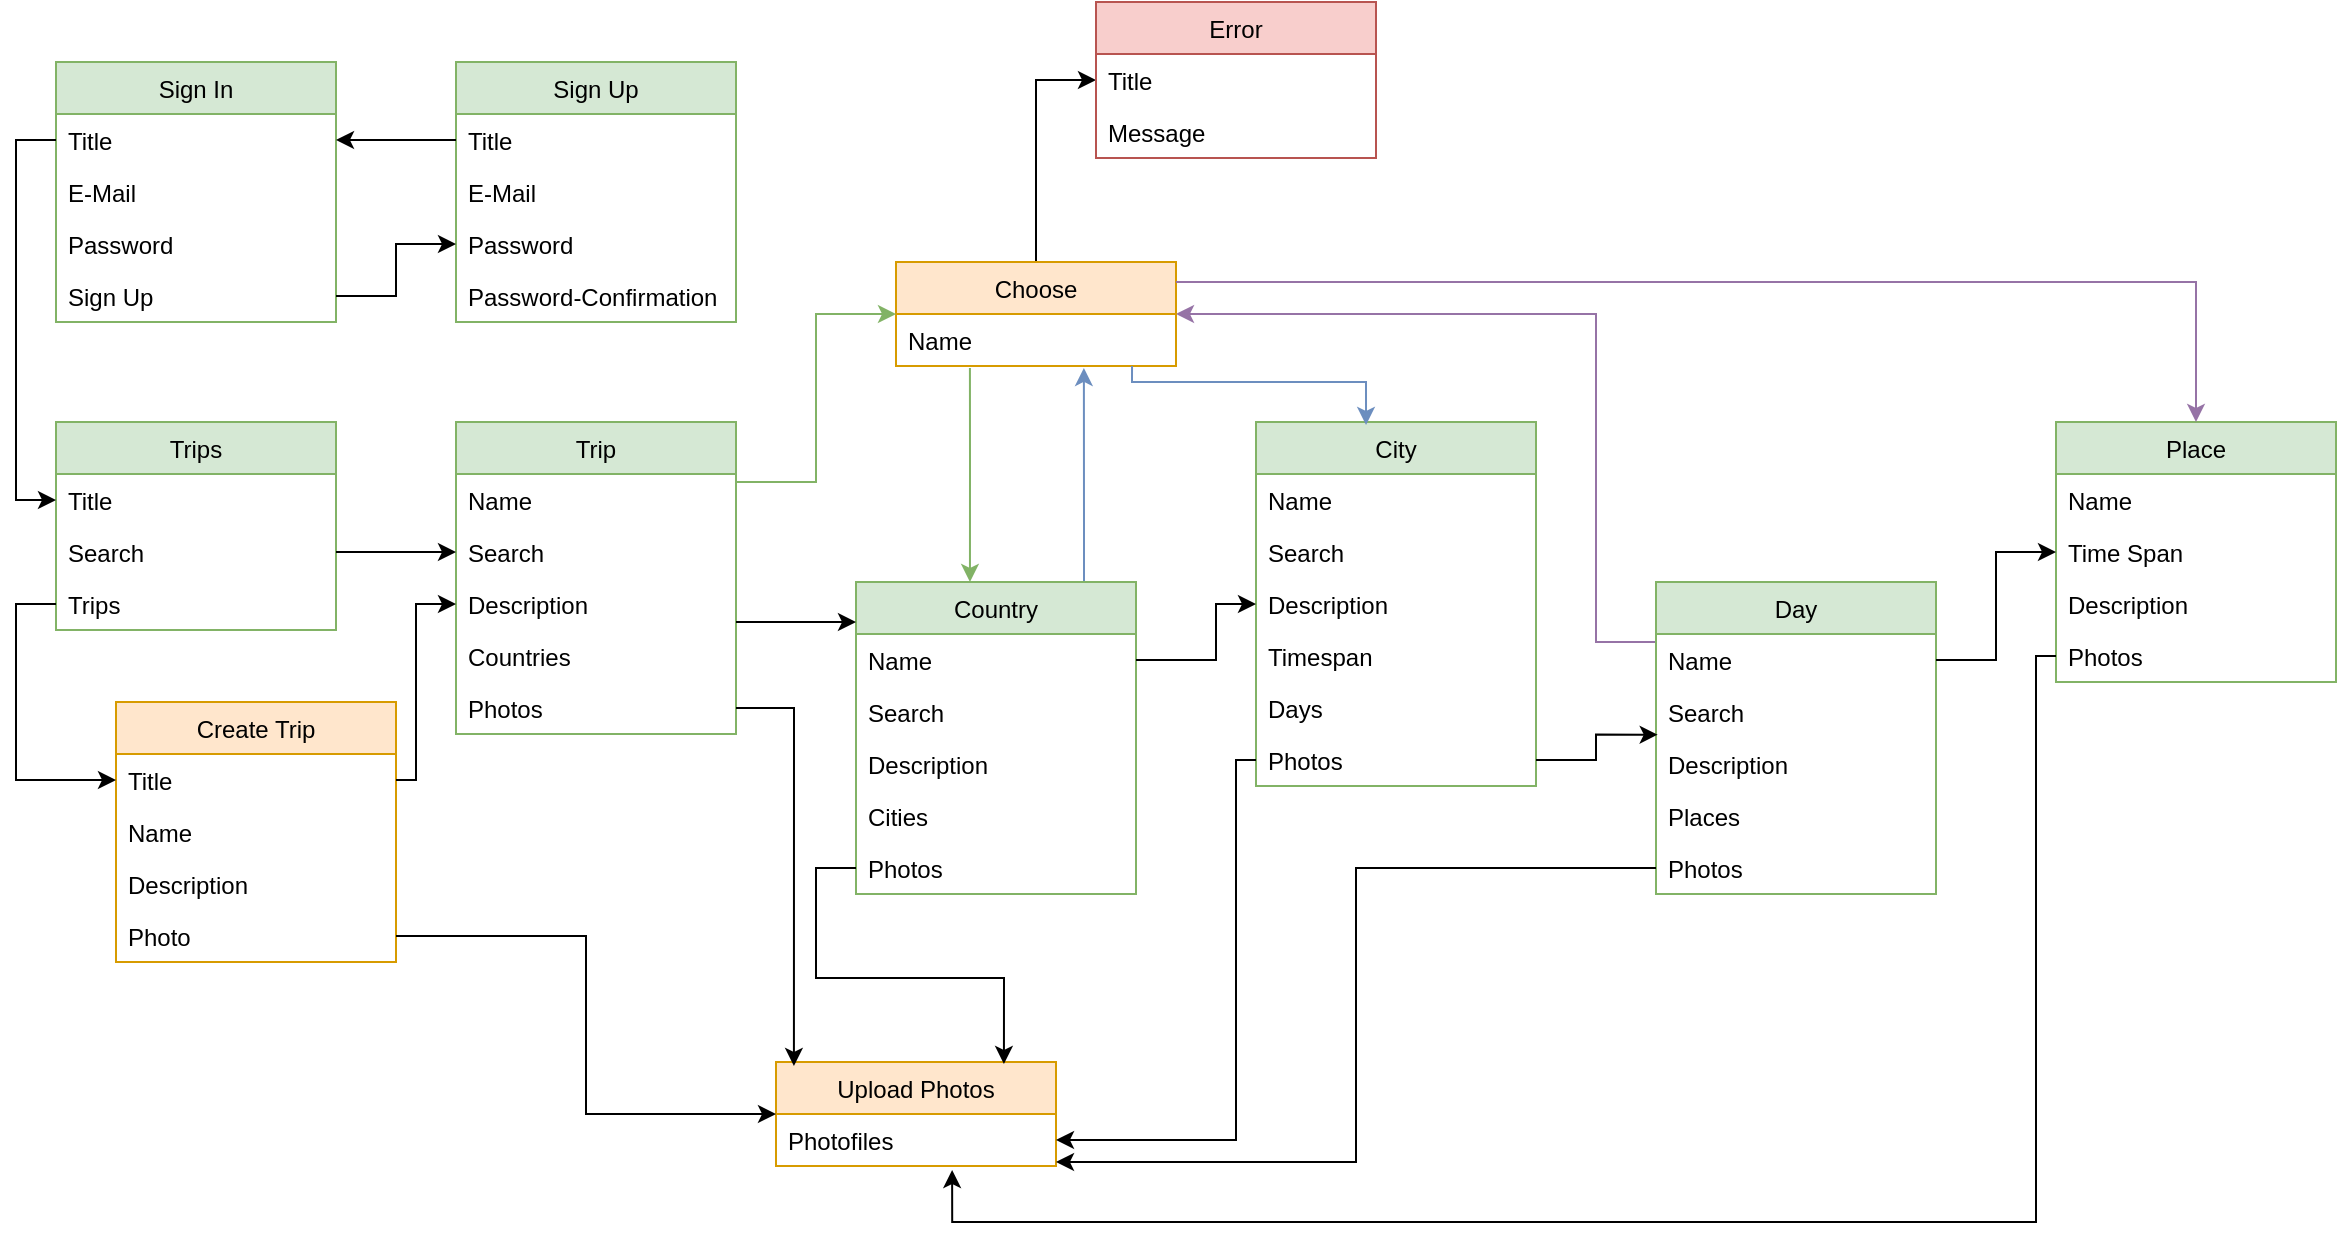 <mxfile version="14.7.6" type="device"><diagram id="O8eqe8KJaSadF7v_L-NF" name="Page-1"><mxGraphModel dx="1562" dy="1812" grid="1" gridSize="10" guides="1" tooltips="1" connect="1" arrows="1" fold="1" page="1" pageScale="1" pageWidth="827" pageHeight="1169" math="0" shadow="0"><root><mxCell id="0"/><mxCell id="1" parent="0"/><mxCell id="VQYSrk5Lv2G7GC4PBUln-1" value="Trips" style="swimlane;fontStyle=0;childLayout=stackLayout;horizontal=1;startSize=26;fillColor=#d5e8d4;horizontalStack=0;resizeParent=1;resizeParentMax=0;resizeLast=0;collapsible=1;marginBottom=0;strokeColor=#82b366;" parent="1" vertex="1"><mxGeometry x="40" y="120" width="140" height="104" as="geometry"/></mxCell><mxCell id="VQYSrk5Lv2G7GC4PBUln-2" value="Title" style="text;strokeColor=none;fillColor=none;align=left;verticalAlign=top;spacingLeft=4;spacingRight=4;overflow=hidden;rotatable=0;points=[[0,0.5],[1,0.5]];portConstraint=eastwest;" parent="VQYSrk5Lv2G7GC4PBUln-1" vertex="1"><mxGeometry y="26" width="140" height="26" as="geometry"/></mxCell><mxCell id="VQYSrk5Lv2G7GC4PBUln-3" value="Search" style="text;strokeColor=none;fillColor=none;align=left;verticalAlign=top;spacingLeft=4;spacingRight=4;overflow=hidden;rotatable=0;points=[[0,0.5],[1,0.5]];portConstraint=eastwest;" parent="VQYSrk5Lv2G7GC4PBUln-1" vertex="1"><mxGeometry y="52" width="140" height="26" as="geometry"/></mxCell><mxCell id="VQYSrk5Lv2G7GC4PBUln-4" value="Trips" style="text;strokeColor=none;fillColor=none;align=left;verticalAlign=top;spacingLeft=4;spacingRight=4;overflow=hidden;rotatable=0;points=[[0,0.5],[1,0.5]];portConstraint=eastwest;" parent="VQYSrk5Lv2G7GC4PBUln-1" vertex="1"><mxGeometry y="78" width="140" height="26" as="geometry"/></mxCell><mxCell id="VQYSrk5Lv2G7GC4PBUln-9" value="Trip" style="swimlane;fontStyle=0;childLayout=stackLayout;horizontal=1;startSize=26;fillColor=#d5e8d4;horizontalStack=0;resizeParent=1;resizeParentMax=0;resizeLast=0;collapsible=1;marginBottom=0;strokeColor=#82b366;" parent="1" vertex="1"><mxGeometry x="240" y="120" width="140" height="156" as="geometry"/></mxCell><mxCell id="VQYSrk5Lv2G7GC4PBUln-142" value="Name" style="text;strokeColor=none;fillColor=none;align=left;verticalAlign=top;spacingLeft=4;spacingRight=4;overflow=hidden;rotatable=0;points=[[0,0.5],[1,0.5]];portConstraint=eastwest;" parent="VQYSrk5Lv2G7GC4PBUln-9" vertex="1"><mxGeometry y="26" width="140" height="26" as="geometry"/></mxCell><mxCell id="VQYSrk5Lv2G7GC4PBUln-11" value="Search" style="text;strokeColor=none;fillColor=none;align=left;verticalAlign=top;spacingLeft=4;spacingRight=4;overflow=hidden;rotatable=0;points=[[0,0.5],[1,0.5]];portConstraint=eastwest;" parent="VQYSrk5Lv2G7GC4PBUln-9" vertex="1"><mxGeometry y="52" width="140" height="26" as="geometry"/></mxCell><mxCell id="VQYSrk5Lv2G7GC4PBUln-12" value="Description" style="text;strokeColor=none;fillColor=none;align=left;verticalAlign=top;spacingLeft=4;spacingRight=4;overflow=hidden;rotatable=0;points=[[0,0.5],[1,0.5]];portConstraint=eastwest;" parent="VQYSrk5Lv2G7GC4PBUln-9" vertex="1"><mxGeometry y="78" width="140" height="26" as="geometry"/></mxCell><mxCell id="VQYSrk5Lv2G7GC4PBUln-73" value="Countries" style="text;strokeColor=none;fillColor=none;align=left;verticalAlign=top;spacingLeft=4;spacingRight=4;overflow=hidden;rotatable=0;points=[[0,0.5],[1,0.5]];portConstraint=eastwest;" parent="VQYSrk5Lv2G7GC4PBUln-9" vertex="1"><mxGeometry y="104" width="140" height="26" as="geometry"/></mxCell><mxCell id="VQYSrk5Lv2G7GC4PBUln-78" value="Photos" style="text;strokeColor=none;fillColor=none;align=left;verticalAlign=top;spacingLeft=4;spacingRight=4;overflow=hidden;rotatable=0;points=[[0,0.5],[1,0.5]];portConstraint=eastwest;" parent="VQYSrk5Lv2G7GC4PBUln-9" vertex="1"><mxGeometry y="130" width="140" height="26" as="geometry"/></mxCell><mxCell id="7lUZ4NalbYV4j2MLfA84-51" style="edgeStyle=orthogonalEdgeStyle;rounded=0;orthogonalLoop=1;jettySize=auto;html=1;entryX=0.671;entryY=1.038;entryDx=0;entryDy=0;entryPerimeter=0;fillColor=#dae8fc;strokeColor=#6c8ebf;" edge="1" parent="1" source="VQYSrk5Lv2G7GC4PBUln-13" target="VQYSrk5Lv2G7GC4PBUln-136"><mxGeometry relative="1" as="geometry"><mxPoint x="553.94" y="118.988" as="targetPoint"/><Array as="points"><mxPoint x="554" y="170"/><mxPoint x="554" y="170"/></Array></mxGeometry></mxCell><mxCell id="VQYSrk5Lv2G7GC4PBUln-13" value="Country" style="swimlane;fontStyle=0;childLayout=stackLayout;horizontal=1;startSize=26;fillColor=#d5e8d4;horizontalStack=0;resizeParent=1;resizeParentMax=0;resizeLast=0;collapsible=1;marginBottom=0;strokeColor=#82b366;" parent="1" vertex="1"><mxGeometry x="440" y="200" width="140" height="156" as="geometry"/></mxCell><mxCell id="VQYSrk5Lv2G7GC4PBUln-14" value="Name" style="text;strokeColor=none;fillColor=none;align=left;verticalAlign=top;spacingLeft=4;spacingRight=4;overflow=hidden;rotatable=0;points=[[0,0.5],[1,0.5]];portConstraint=eastwest;" parent="VQYSrk5Lv2G7GC4PBUln-13" vertex="1"><mxGeometry y="26" width="140" height="26" as="geometry"/></mxCell><mxCell id="VQYSrk5Lv2G7GC4PBUln-15" value="Search" style="text;strokeColor=none;fillColor=none;align=left;verticalAlign=top;spacingLeft=4;spacingRight=4;overflow=hidden;rotatable=0;points=[[0,0.5],[1,0.5]];portConstraint=eastwest;" parent="VQYSrk5Lv2G7GC4PBUln-13" vertex="1"><mxGeometry y="52" width="140" height="26" as="geometry"/></mxCell><mxCell id="VQYSrk5Lv2G7GC4PBUln-16" value="Description" style="text;strokeColor=none;fillColor=none;align=left;verticalAlign=top;spacingLeft=4;spacingRight=4;overflow=hidden;rotatable=0;points=[[0,0.5],[1,0.5]];portConstraint=eastwest;" parent="VQYSrk5Lv2G7GC4PBUln-13" vertex="1"><mxGeometry y="78" width="140" height="26" as="geometry"/></mxCell><mxCell id="VQYSrk5Lv2G7GC4PBUln-18" value="Cities" style="text;strokeColor=none;fillColor=none;align=left;verticalAlign=top;spacingLeft=4;spacingRight=4;overflow=hidden;rotatable=0;points=[[0,0.5],[1,0.5]];portConstraint=eastwest;" parent="VQYSrk5Lv2G7GC4PBUln-13" vertex="1"><mxGeometry y="104" width="140" height="26" as="geometry"/></mxCell><mxCell id="VQYSrk5Lv2G7GC4PBUln-19" value="Photos" style="text;strokeColor=none;fillColor=none;align=left;verticalAlign=top;spacingLeft=4;spacingRight=4;overflow=hidden;rotatable=0;points=[[0,0.5],[1,0.5]];portConstraint=eastwest;" parent="VQYSrk5Lv2G7GC4PBUln-13" vertex="1"><mxGeometry y="130" width="140" height="26" as="geometry"/></mxCell><mxCell id="VQYSrk5Lv2G7GC4PBUln-20" value="City" style="swimlane;fontStyle=0;childLayout=stackLayout;horizontal=1;startSize=26;fillColor=#d5e8d4;horizontalStack=0;resizeParent=1;resizeParentMax=0;resizeLast=0;collapsible=1;marginBottom=0;strokeColor=#82b366;" parent="1" vertex="1"><mxGeometry x="640" y="120" width="140" height="182" as="geometry"/></mxCell><mxCell id="VQYSrk5Lv2G7GC4PBUln-21" value="Name" style="text;strokeColor=none;fillColor=none;align=left;verticalAlign=top;spacingLeft=4;spacingRight=4;overflow=hidden;rotatable=0;points=[[0,0.5],[1,0.5]];portConstraint=eastwest;" parent="VQYSrk5Lv2G7GC4PBUln-20" vertex="1"><mxGeometry y="26" width="140" height="26" as="geometry"/></mxCell><mxCell id="7lUZ4NalbYV4j2MLfA84-59" value="Search" style="text;strokeColor=none;fillColor=none;align=left;verticalAlign=top;spacingLeft=4;spacingRight=4;overflow=hidden;rotatable=0;points=[[0,0.5],[1,0.5]];portConstraint=eastwest;" vertex="1" parent="VQYSrk5Lv2G7GC4PBUln-20"><mxGeometry y="52" width="140" height="26" as="geometry"/></mxCell><mxCell id="VQYSrk5Lv2G7GC4PBUln-23" value="Description" style="text;strokeColor=none;fillColor=none;align=left;verticalAlign=top;spacingLeft=4;spacingRight=4;overflow=hidden;rotatable=0;points=[[0,0.5],[1,0.5]];portConstraint=eastwest;" parent="VQYSrk5Lv2G7GC4PBUln-20" vertex="1"><mxGeometry y="78" width="140" height="26" as="geometry"/></mxCell><mxCell id="7lUZ4NalbYV4j2MLfA84-56" value="Timespan" style="text;strokeColor=none;fillColor=none;align=left;verticalAlign=top;spacingLeft=4;spacingRight=4;overflow=hidden;rotatable=0;points=[[0,0.5],[1,0.5]];portConstraint=eastwest;" vertex="1" parent="VQYSrk5Lv2G7GC4PBUln-20"><mxGeometry y="104" width="140" height="26" as="geometry"/></mxCell><mxCell id="VQYSrk5Lv2G7GC4PBUln-24" value="Days" style="text;strokeColor=none;fillColor=none;align=left;verticalAlign=top;spacingLeft=4;spacingRight=4;overflow=hidden;rotatable=0;points=[[0,0.5],[1,0.5]];portConstraint=eastwest;" parent="VQYSrk5Lv2G7GC4PBUln-20" vertex="1"><mxGeometry y="130" width="140" height="26" as="geometry"/></mxCell><mxCell id="VQYSrk5Lv2G7GC4PBUln-25" value="Photos" style="text;strokeColor=none;fillColor=none;align=left;verticalAlign=top;spacingLeft=4;spacingRight=4;overflow=hidden;rotatable=0;points=[[0,0.5],[1,0.5]];portConstraint=eastwest;" parent="VQYSrk5Lv2G7GC4PBUln-20" vertex="1"><mxGeometry y="156" width="140" height="26" as="geometry"/></mxCell><mxCell id="7lUZ4NalbYV4j2MLfA84-52" style="edgeStyle=orthogonalEdgeStyle;rounded=0;orthogonalLoop=1;jettySize=auto;html=1;entryX=1;entryY=0.5;entryDx=0;entryDy=0;fillColor=#e1d5e7;strokeColor=#9673a6;" edge="1" parent="1" source="VQYSrk5Lv2G7GC4PBUln-26" target="VQYSrk5Lv2G7GC4PBUln-134"><mxGeometry relative="1" as="geometry"><Array as="points"><mxPoint x="810" y="230"/><mxPoint x="810" y="66"/></Array></mxGeometry></mxCell><mxCell id="VQYSrk5Lv2G7GC4PBUln-26" value="Day" style="swimlane;fontStyle=0;childLayout=stackLayout;horizontal=1;startSize=26;fillColor=#d5e8d4;horizontalStack=0;resizeParent=1;resizeParentMax=0;resizeLast=0;collapsible=1;marginBottom=0;strokeColor=#82b366;" parent="1" vertex="1"><mxGeometry x="840" y="200" width="140" height="156" as="geometry"/></mxCell><mxCell id="VQYSrk5Lv2G7GC4PBUln-27" value="Name" style="text;strokeColor=none;fillColor=none;align=left;verticalAlign=top;spacingLeft=4;spacingRight=4;overflow=hidden;rotatable=0;points=[[0,0.5],[1,0.5]];portConstraint=eastwest;" parent="VQYSrk5Lv2G7GC4PBUln-26" vertex="1"><mxGeometry y="26" width="140" height="26" as="geometry"/></mxCell><mxCell id="VQYSrk5Lv2G7GC4PBUln-28" value="Search" style="text;strokeColor=none;fillColor=none;align=left;verticalAlign=top;spacingLeft=4;spacingRight=4;overflow=hidden;rotatable=0;points=[[0,0.5],[1,0.5]];portConstraint=eastwest;" parent="VQYSrk5Lv2G7GC4PBUln-26" vertex="1"><mxGeometry y="52" width="140" height="26" as="geometry"/></mxCell><mxCell id="VQYSrk5Lv2G7GC4PBUln-29" value="Description" style="text;strokeColor=none;fillColor=none;align=left;verticalAlign=top;spacingLeft=4;spacingRight=4;overflow=hidden;rotatable=0;points=[[0,0.5],[1,0.5]];portConstraint=eastwest;" parent="VQYSrk5Lv2G7GC4PBUln-26" vertex="1"><mxGeometry y="78" width="140" height="26" as="geometry"/></mxCell><mxCell id="VQYSrk5Lv2G7GC4PBUln-30" value="Places" style="text;strokeColor=none;fillColor=none;align=left;verticalAlign=top;spacingLeft=4;spacingRight=4;overflow=hidden;rotatable=0;points=[[0,0.5],[1,0.5]];portConstraint=eastwest;" parent="VQYSrk5Lv2G7GC4PBUln-26" vertex="1"><mxGeometry y="104" width="140" height="26" as="geometry"/></mxCell><mxCell id="VQYSrk5Lv2G7GC4PBUln-31" value="Photos" style="text;strokeColor=none;fillColor=none;align=left;verticalAlign=top;spacingLeft=4;spacingRight=4;overflow=hidden;rotatable=0;points=[[0,0.5],[1,0.5]];portConstraint=eastwest;" parent="VQYSrk5Lv2G7GC4PBUln-26" vertex="1"><mxGeometry y="130" width="140" height="26" as="geometry"/></mxCell><mxCell id="VQYSrk5Lv2G7GC4PBUln-32" value="Place" style="swimlane;fontStyle=0;childLayout=stackLayout;horizontal=1;startSize=26;fillColor=#d5e8d4;horizontalStack=0;resizeParent=1;resizeParentMax=0;resizeLast=0;collapsible=1;marginBottom=0;strokeColor=#82b366;" parent="1" vertex="1"><mxGeometry x="1040" y="120" width="140" height="130" as="geometry"/></mxCell><mxCell id="VQYSrk5Lv2G7GC4PBUln-33" value="Name" style="text;strokeColor=none;fillColor=none;align=left;verticalAlign=top;spacingLeft=4;spacingRight=4;overflow=hidden;rotatable=0;points=[[0,0.5],[1,0.5]];portConstraint=eastwest;" parent="VQYSrk5Lv2G7GC4PBUln-32" vertex="1"><mxGeometry y="26" width="140" height="26" as="geometry"/></mxCell><mxCell id="VQYSrk5Lv2G7GC4PBUln-35" value="Time Span" style="text;strokeColor=none;fillColor=none;align=left;verticalAlign=top;spacingLeft=4;spacingRight=4;overflow=hidden;rotatable=0;points=[[0,0.5],[1,0.5]];portConstraint=eastwest;" parent="VQYSrk5Lv2G7GC4PBUln-32" vertex="1"><mxGeometry y="52" width="140" height="26" as="geometry"/></mxCell><mxCell id="VQYSrk5Lv2G7GC4PBUln-133" value="Description" style="text;strokeColor=none;fillColor=none;align=left;verticalAlign=top;spacingLeft=4;spacingRight=4;overflow=hidden;rotatable=0;points=[[0,0.5],[1,0.5]];portConstraint=eastwest;" parent="VQYSrk5Lv2G7GC4PBUln-32" vertex="1"><mxGeometry y="78" width="140" height="26" as="geometry"/></mxCell><mxCell id="VQYSrk5Lv2G7GC4PBUln-37" value="Photos" style="text;strokeColor=none;fillColor=none;align=left;verticalAlign=top;spacingLeft=4;spacingRight=4;overflow=hidden;rotatable=0;points=[[0,0.5],[1,0.5]];portConstraint=eastwest;" parent="VQYSrk5Lv2G7GC4PBUln-32" vertex="1"><mxGeometry y="104" width="140" height="26" as="geometry"/></mxCell><mxCell id="VQYSrk5Lv2G7GC4PBUln-101" value="Create Trip" style="swimlane;fontStyle=0;childLayout=stackLayout;horizontal=1;startSize=26;fillColor=#ffe6cc;horizontalStack=0;resizeParent=1;resizeParentMax=0;resizeLast=0;collapsible=1;marginBottom=0;strokeColor=#d79b00;" parent="1" vertex="1"><mxGeometry x="70" y="260" width="140" height="130" as="geometry"/></mxCell><mxCell id="VQYSrk5Lv2G7GC4PBUln-102" value="Title" style="text;strokeColor=none;fillColor=none;align=left;verticalAlign=top;spacingLeft=4;spacingRight=4;overflow=hidden;rotatable=0;points=[[0,0.5],[1,0.5]];portConstraint=eastwest;" parent="VQYSrk5Lv2G7GC4PBUln-101" vertex="1"><mxGeometry y="26" width="140" height="26" as="geometry"/></mxCell><mxCell id="VQYSrk5Lv2G7GC4PBUln-111" value="Name" style="text;strokeColor=none;fillColor=none;align=left;verticalAlign=top;spacingLeft=4;spacingRight=4;overflow=hidden;rotatable=0;points=[[0,0.5],[1,0.5]];portConstraint=eastwest;" parent="VQYSrk5Lv2G7GC4PBUln-101" vertex="1"><mxGeometry y="52" width="140" height="26" as="geometry"/></mxCell><mxCell id="VQYSrk5Lv2G7GC4PBUln-110" value="Description" style="text;strokeColor=none;fillColor=none;align=left;verticalAlign=top;spacingLeft=4;spacingRight=4;overflow=hidden;rotatable=0;points=[[0,0.5],[1,0.5]];portConstraint=eastwest;" parent="VQYSrk5Lv2G7GC4PBUln-101" vertex="1"><mxGeometry y="78" width="140" height="26" as="geometry"/></mxCell><mxCell id="TBsMLsaMeVMOtT-ZQGZ7-47" value="Photo" style="text;strokeColor=none;fillColor=none;align=left;verticalAlign=top;spacingLeft=4;spacingRight=4;overflow=hidden;rotatable=0;points=[[0,0.5],[1,0.5]];portConstraint=eastwest;" parent="VQYSrk5Lv2G7GC4PBUln-101" vertex="1"><mxGeometry y="104" width="140" height="26" as="geometry"/></mxCell><mxCell id="7lUZ4NalbYV4j2MLfA84-41" style="edgeStyle=orthogonalEdgeStyle;rounded=0;orthogonalLoop=1;jettySize=auto;html=1;entryX=0;entryY=0.5;entryDx=0;entryDy=0;" edge="1" parent="1" source="VQYSrk5Lv2G7GC4PBUln-134" target="7lUZ4NalbYV4j2MLfA84-13"><mxGeometry relative="1" as="geometry"/></mxCell><mxCell id="VQYSrk5Lv2G7GC4PBUln-134" value="Choose" style="swimlane;fontStyle=0;childLayout=stackLayout;horizontal=1;startSize=26;fillColor=#ffe6cc;horizontalStack=0;resizeParent=1;resizeParentMax=0;resizeLast=0;collapsible=1;marginBottom=0;strokeColor=#d79b00;" parent="1" vertex="1"><mxGeometry x="460" y="40" width="140" height="52" as="geometry"/></mxCell><mxCell id="VQYSrk5Lv2G7GC4PBUln-136" value="Name" style="text;strokeColor=none;fillColor=none;align=left;verticalAlign=top;spacingLeft=4;spacingRight=4;overflow=hidden;rotatable=0;points=[[0,0.5],[1,0.5]];portConstraint=eastwest;" parent="VQYSrk5Lv2G7GC4PBUln-134" vertex="1"><mxGeometry y="26" width="140" height="26" as="geometry"/></mxCell><mxCell id="VQYSrk5Lv2G7GC4PBUln-148" value="Upload Photos" style="swimlane;fontStyle=0;childLayout=stackLayout;horizontal=1;startSize=26;fillColor=#ffe6cc;horizontalStack=0;resizeParent=1;resizeParentMax=0;resizeLast=0;collapsible=1;marginBottom=0;strokeColor=#d79b00;" parent="1" vertex="1"><mxGeometry x="400" y="440" width="140" height="52" as="geometry"/></mxCell><mxCell id="VQYSrk5Lv2G7GC4PBUln-149" value="Photofiles" style="text;strokeColor=none;fillColor=none;align=left;verticalAlign=top;spacingLeft=4;spacingRight=4;overflow=hidden;rotatable=0;points=[[0,0.5],[1,0.5]];portConstraint=eastwest;" parent="VQYSrk5Lv2G7GC4PBUln-148" vertex="1"><mxGeometry y="26" width="140" height="26" as="geometry"/></mxCell><mxCell id="7lUZ4NalbYV4j2MLfA84-3" value="Sign In" style="swimlane;fontStyle=0;childLayout=stackLayout;horizontal=1;startSize=26;horizontalStack=0;resizeParent=1;resizeParentMax=0;resizeLast=0;collapsible=1;marginBottom=0;fillColor=#d5e8d4;strokeColor=#82b366;" vertex="1" parent="1"><mxGeometry x="40" y="-60" width="140" height="130" as="geometry"/></mxCell><mxCell id="7lUZ4NalbYV4j2MLfA84-4" value="Title" style="text;strokeColor=none;fillColor=none;align=left;verticalAlign=top;spacingLeft=4;spacingRight=4;overflow=hidden;rotatable=0;points=[[0,0.5],[1,0.5]];portConstraint=eastwest;" vertex="1" parent="7lUZ4NalbYV4j2MLfA84-3"><mxGeometry y="26" width="140" height="26" as="geometry"/></mxCell><mxCell id="7lUZ4NalbYV4j2MLfA84-5" value="E-Mail" style="text;strokeColor=none;fillColor=none;align=left;verticalAlign=top;spacingLeft=4;spacingRight=4;overflow=hidden;rotatable=0;points=[[0,0.5],[1,0.5]];portConstraint=eastwest;" vertex="1" parent="7lUZ4NalbYV4j2MLfA84-3"><mxGeometry y="52" width="140" height="26" as="geometry"/></mxCell><mxCell id="7lUZ4NalbYV4j2MLfA84-6" value="Password" style="text;strokeColor=none;fillColor=none;align=left;verticalAlign=top;spacingLeft=4;spacingRight=4;overflow=hidden;rotatable=0;points=[[0,0.5],[1,0.5]];portConstraint=eastwest;" vertex="1" parent="7lUZ4NalbYV4j2MLfA84-3"><mxGeometry y="78" width="140" height="26" as="geometry"/></mxCell><mxCell id="7lUZ4NalbYV4j2MLfA84-27" value="Sign Up" style="text;strokeColor=none;fillColor=none;align=left;verticalAlign=top;spacingLeft=4;spacingRight=4;overflow=hidden;rotatable=0;points=[[0,0.5],[1,0.5]];portConstraint=eastwest;" vertex="1" parent="7lUZ4NalbYV4j2MLfA84-3"><mxGeometry y="104" width="140" height="26" as="geometry"/></mxCell><mxCell id="7lUZ4NalbYV4j2MLfA84-7" value="Sign Up" style="swimlane;fontStyle=0;childLayout=stackLayout;horizontal=1;startSize=26;horizontalStack=0;resizeParent=1;resizeParentMax=0;resizeLast=0;collapsible=1;marginBottom=0;fillColor=#d5e8d4;strokeColor=#82b366;" vertex="1" parent="1"><mxGeometry x="240" y="-60" width="140" height="130" as="geometry"/></mxCell><mxCell id="7lUZ4NalbYV4j2MLfA84-8" value="Title" style="text;strokeColor=none;fillColor=none;align=left;verticalAlign=top;spacingLeft=4;spacingRight=4;overflow=hidden;rotatable=0;points=[[0,0.5],[1,0.5]];portConstraint=eastwest;" vertex="1" parent="7lUZ4NalbYV4j2MLfA84-7"><mxGeometry y="26" width="140" height="26" as="geometry"/></mxCell><mxCell id="7lUZ4NalbYV4j2MLfA84-9" value="E-Mail" style="text;strokeColor=none;fillColor=none;align=left;verticalAlign=top;spacingLeft=4;spacingRight=4;overflow=hidden;rotatable=0;points=[[0,0.5],[1,0.5]];portConstraint=eastwest;" vertex="1" parent="7lUZ4NalbYV4j2MLfA84-7"><mxGeometry y="52" width="140" height="26" as="geometry"/></mxCell><mxCell id="7lUZ4NalbYV4j2MLfA84-10" value="Password" style="text;strokeColor=none;fillColor=none;align=left;verticalAlign=top;spacingLeft=4;spacingRight=4;overflow=hidden;rotatable=0;points=[[0,0.5],[1,0.5]];portConstraint=eastwest;" vertex="1" parent="7lUZ4NalbYV4j2MLfA84-7"><mxGeometry y="78" width="140" height="26" as="geometry"/></mxCell><mxCell id="7lUZ4NalbYV4j2MLfA84-11" value="Password-Confirmation" style="text;strokeColor=none;fillColor=none;align=left;verticalAlign=top;spacingLeft=4;spacingRight=4;overflow=hidden;rotatable=0;points=[[0,0.5],[1,0.5]];portConstraint=eastwest;" vertex="1" parent="7lUZ4NalbYV4j2MLfA84-7"><mxGeometry y="104" width="140" height="26" as="geometry"/></mxCell><mxCell id="7lUZ4NalbYV4j2MLfA84-12" value="Error" style="swimlane;fontStyle=0;childLayout=stackLayout;horizontal=1;startSize=26;horizontalStack=0;resizeParent=1;resizeParentMax=0;resizeLast=0;collapsible=1;marginBottom=0;fillColor=#f8cecc;strokeColor=#b85450;" vertex="1" parent="1"><mxGeometry x="560" y="-90" width="140" height="78" as="geometry"/></mxCell><mxCell id="7lUZ4NalbYV4j2MLfA84-13" value="Title" style="text;strokeColor=none;fillColor=none;align=left;verticalAlign=top;spacingLeft=4;spacingRight=4;overflow=hidden;rotatable=0;points=[[0,0.5],[1,0.5]];portConstraint=eastwest;" vertex="1" parent="7lUZ4NalbYV4j2MLfA84-12"><mxGeometry y="26" width="140" height="26" as="geometry"/></mxCell><mxCell id="7lUZ4NalbYV4j2MLfA84-14" value="Message" style="text;strokeColor=none;fillColor=none;align=left;verticalAlign=top;spacingLeft=4;spacingRight=4;overflow=hidden;rotatable=0;points=[[0,0.5],[1,0.5]];portConstraint=eastwest;" vertex="1" parent="7lUZ4NalbYV4j2MLfA84-12"><mxGeometry y="52" width="140" height="26" as="geometry"/></mxCell><mxCell id="7lUZ4NalbYV4j2MLfA84-16" style="edgeStyle=orthogonalEdgeStyle;rounded=0;orthogonalLoop=1;jettySize=auto;html=1;entryX=0;entryY=0.5;entryDx=0;entryDy=0;" edge="1" parent="1" source="VQYSrk5Lv2G7GC4PBUln-3" target="VQYSrk5Lv2G7GC4PBUln-11"><mxGeometry relative="1" as="geometry"/></mxCell><mxCell id="7lUZ4NalbYV4j2MLfA84-17" style="edgeStyle=orthogonalEdgeStyle;rounded=0;orthogonalLoop=1;jettySize=auto;html=1;" edge="1" parent="1"><mxGeometry relative="1" as="geometry"><mxPoint x="380" y="220" as="sourcePoint"/><mxPoint x="440" y="220" as="targetPoint"/><Array as="points"><mxPoint x="380" y="220"/></Array></mxGeometry></mxCell><mxCell id="7lUZ4NalbYV4j2MLfA84-25" style="edgeStyle=orthogonalEdgeStyle;rounded=0;orthogonalLoop=1;jettySize=auto;html=1;entryX=0;entryY=0.5;entryDx=0;entryDy=0;" edge="1" parent="1" source="VQYSrk5Lv2G7GC4PBUln-27" target="VQYSrk5Lv2G7GC4PBUln-35"><mxGeometry relative="1" as="geometry"/></mxCell><mxCell id="7lUZ4NalbYV4j2MLfA84-26" style="edgeStyle=orthogonalEdgeStyle;rounded=0;orthogonalLoop=1;jettySize=auto;html=1;entryX=0;entryY=0.5;entryDx=0;entryDy=0;" edge="1" parent="1" source="VQYSrk5Lv2G7GC4PBUln-14" target="VQYSrk5Lv2G7GC4PBUln-23"><mxGeometry relative="1" as="geometry"><Array as="points"><mxPoint x="620" y="239"/><mxPoint x="620" y="211"/></Array></mxGeometry></mxCell><mxCell id="7lUZ4NalbYV4j2MLfA84-28" style="edgeStyle=orthogonalEdgeStyle;rounded=0;orthogonalLoop=1;jettySize=auto;html=1;entryX=0;entryY=0.5;entryDx=0;entryDy=0;" edge="1" parent="1" source="7lUZ4NalbYV4j2MLfA84-27" target="7lUZ4NalbYV4j2MLfA84-10"><mxGeometry relative="1" as="geometry"/></mxCell><mxCell id="7lUZ4NalbYV4j2MLfA84-29" style="edgeStyle=orthogonalEdgeStyle;rounded=0;orthogonalLoop=1;jettySize=auto;html=1;entryX=1;entryY=0.5;entryDx=0;entryDy=0;" edge="1" parent="1" source="7lUZ4NalbYV4j2MLfA84-8" target="7lUZ4NalbYV4j2MLfA84-4"><mxGeometry relative="1" as="geometry"/></mxCell><mxCell id="7lUZ4NalbYV4j2MLfA84-30" style="edgeStyle=orthogonalEdgeStyle;rounded=0;orthogonalLoop=1;jettySize=auto;html=1;entryX=0;entryY=0.5;entryDx=0;entryDy=0;" edge="1" parent="1" source="7lUZ4NalbYV4j2MLfA84-4" target="VQYSrk5Lv2G7GC4PBUln-2"><mxGeometry relative="1" as="geometry"/></mxCell><mxCell id="7lUZ4NalbYV4j2MLfA84-32" style="edgeStyle=orthogonalEdgeStyle;rounded=0;orthogonalLoop=1;jettySize=auto;html=1;entryX=0;entryY=0.5;entryDx=0;entryDy=0;" edge="1" parent="1" source="VQYSrk5Lv2G7GC4PBUln-4" target="VQYSrk5Lv2G7GC4PBUln-102"><mxGeometry relative="1" as="geometry"><Array as="points"><mxPoint x="20" y="211"/><mxPoint x="20" y="299"/></Array></mxGeometry></mxCell><mxCell id="7lUZ4NalbYV4j2MLfA84-33" style="edgeStyle=orthogonalEdgeStyle;rounded=0;orthogonalLoop=1;jettySize=auto;html=1;entryX=0;entryY=0.5;entryDx=0;entryDy=0;" edge="1" parent="1" source="VQYSrk5Lv2G7GC4PBUln-102"><mxGeometry relative="1" as="geometry"><mxPoint x="240.0" y="211" as="targetPoint"/><Array as="points"><mxPoint x="220" y="299"/><mxPoint x="220" y="211"/></Array></mxGeometry></mxCell><mxCell id="7lUZ4NalbYV4j2MLfA84-35" style="edgeStyle=orthogonalEdgeStyle;rounded=0;orthogonalLoop=1;jettySize=auto;html=1;entryX=0;entryY=0.5;entryDx=0;entryDy=0;fillColor=#d5e8d4;strokeColor=#82b366;" edge="1" parent="1" source="VQYSrk5Lv2G7GC4PBUln-142" target="VQYSrk5Lv2G7GC4PBUln-134"><mxGeometry relative="1" as="geometry"><Array as="points"><mxPoint x="420" y="150"/><mxPoint x="420" y="66"/></Array></mxGeometry></mxCell><mxCell id="7lUZ4NalbYV4j2MLfA84-39" style="edgeStyle=orthogonalEdgeStyle;rounded=0;orthogonalLoop=1;jettySize=auto;html=1;entryX=0.006;entryY=-0.064;entryDx=0;entryDy=0;entryPerimeter=0;" edge="1" parent="1" source="VQYSrk5Lv2G7GC4PBUln-25" target="VQYSrk5Lv2G7GC4PBUln-29"><mxGeometry relative="1" as="geometry"/></mxCell><mxCell id="7lUZ4NalbYV4j2MLfA84-42" style="edgeStyle=orthogonalEdgeStyle;rounded=0;orthogonalLoop=1;jettySize=auto;html=1;entryX=0;entryY=0.5;entryDx=0;entryDy=0;" edge="1" parent="1" source="TBsMLsaMeVMOtT-ZQGZ7-47" target="VQYSrk5Lv2G7GC4PBUln-148"><mxGeometry relative="1" as="geometry"/></mxCell><mxCell id="7lUZ4NalbYV4j2MLfA84-43" style="edgeStyle=orthogonalEdgeStyle;rounded=0;orthogonalLoop=1;jettySize=auto;html=1;entryX=0.064;entryY=0.038;entryDx=0;entryDy=0;entryPerimeter=0;" edge="1" parent="1" source="VQYSrk5Lv2G7GC4PBUln-78" target="VQYSrk5Lv2G7GC4PBUln-148"><mxGeometry relative="1" as="geometry"/></mxCell><mxCell id="7lUZ4NalbYV4j2MLfA84-44" style="edgeStyle=orthogonalEdgeStyle;rounded=0;orthogonalLoop=1;jettySize=auto;html=1;entryX=0.814;entryY=0.019;entryDx=0;entryDy=0;entryPerimeter=0;" edge="1" parent="1" source="VQYSrk5Lv2G7GC4PBUln-19" target="VQYSrk5Lv2G7GC4PBUln-148"><mxGeometry relative="1" as="geometry"/></mxCell><mxCell id="7lUZ4NalbYV4j2MLfA84-45" style="edgeStyle=orthogonalEdgeStyle;rounded=0;orthogonalLoop=1;jettySize=auto;html=1;entryX=1;entryY=0.5;entryDx=0;entryDy=0;exitX=0;exitY=0.5;exitDx=0;exitDy=0;" edge="1" parent="1" source="VQYSrk5Lv2G7GC4PBUln-25" target="VQYSrk5Lv2G7GC4PBUln-149"><mxGeometry relative="1" as="geometry"><Array as="points"><mxPoint x="630" y="289"/><mxPoint x="630" y="479"/></Array></mxGeometry></mxCell><mxCell id="7lUZ4NalbYV4j2MLfA84-46" style="edgeStyle=orthogonalEdgeStyle;rounded=0;orthogonalLoop=1;jettySize=auto;html=1;" edge="1" parent="1" source="VQYSrk5Lv2G7GC4PBUln-31" target="VQYSrk5Lv2G7GC4PBUln-149"><mxGeometry relative="1" as="geometry"><Array as="points"><mxPoint x="690" y="343"/><mxPoint x="690" y="490"/></Array></mxGeometry></mxCell><mxCell id="7lUZ4NalbYV4j2MLfA84-47" style="edgeStyle=orthogonalEdgeStyle;rounded=0;orthogonalLoop=1;jettySize=auto;html=1;entryX=0.629;entryY=1.077;entryDx=0;entryDy=0;entryPerimeter=0;" edge="1" parent="1" source="VQYSrk5Lv2G7GC4PBUln-37" target="VQYSrk5Lv2G7GC4PBUln-149"><mxGeometry relative="1" as="geometry"><Array as="points"><mxPoint x="1030" y="237"/><mxPoint x="1030" y="520"/><mxPoint x="488" y="520"/></Array></mxGeometry></mxCell><mxCell id="7lUZ4NalbYV4j2MLfA84-50" style="edgeStyle=orthogonalEdgeStyle;rounded=0;orthogonalLoop=1;jettySize=auto;html=1;fillColor=#d5e8d4;strokeColor=#82b366;exitX=0.264;exitY=1.038;exitDx=0;exitDy=0;exitPerimeter=0;entryX=0.407;entryY=0;entryDx=0;entryDy=0;entryPerimeter=0;" edge="1" parent="1" source="VQYSrk5Lv2G7GC4PBUln-136" target="VQYSrk5Lv2G7GC4PBUln-13"><mxGeometry relative="1" as="geometry"><mxPoint x="500" y="118" as="sourcePoint"/><mxPoint x="510" y="180" as="targetPoint"/><Array as="points"><mxPoint x="497" y="140"/><mxPoint x="497" y="140"/></Array></mxGeometry></mxCell><mxCell id="7lUZ4NalbYV4j2MLfA84-53" style="edgeStyle=orthogonalEdgeStyle;rounded=0;orthogonalLoop=1;jettySize=auto;html=1;fillColor=#e1d5e7;strokeColor=#9673a6;" edge="1" parent="1" target="VQYSrk5Lv2G7GC4PBUln-32"><mxGeometry relative="1" as="geometry"><mxPoint x="600" y="50" as="sourcePoint"/><Array as="points"><mxPoint x="1110" y="50"/></Array></mxGeometry></mxCell><mxCell id="7lUZ4NalbYV4j2MLfA84-54" style="edgeStyle=orthogonalEdgeStyle;rounded=0;orthogonalLoop=1;jettySize=auto;html=1;entryX=0.393;entryY=0.008;entryDx=0;entryDy=0;entryPerimeter=0;fillColor=#dae8fc;strokeColor=#6c8ebf;exitX=0.843;exitY=1;exitDx=0;exitDy=0;exitPerimeter=0;" edge="1" parent="1" source="VQYSrk5Lv2G7GC4PBUln-136" target="VQYSrk5Lv2G7GC4PBUln-20"><mxGeometry relative="1" as="geometry"><mxPoint x="600" y="100" as="sourcePoint"/><Array as="points"><mxPoint x="578" y="100"/><mxPoint x="695" y="100"/></Array></mxGeometry></mxCell></root></mxGraphModel></diagram></mxfile>